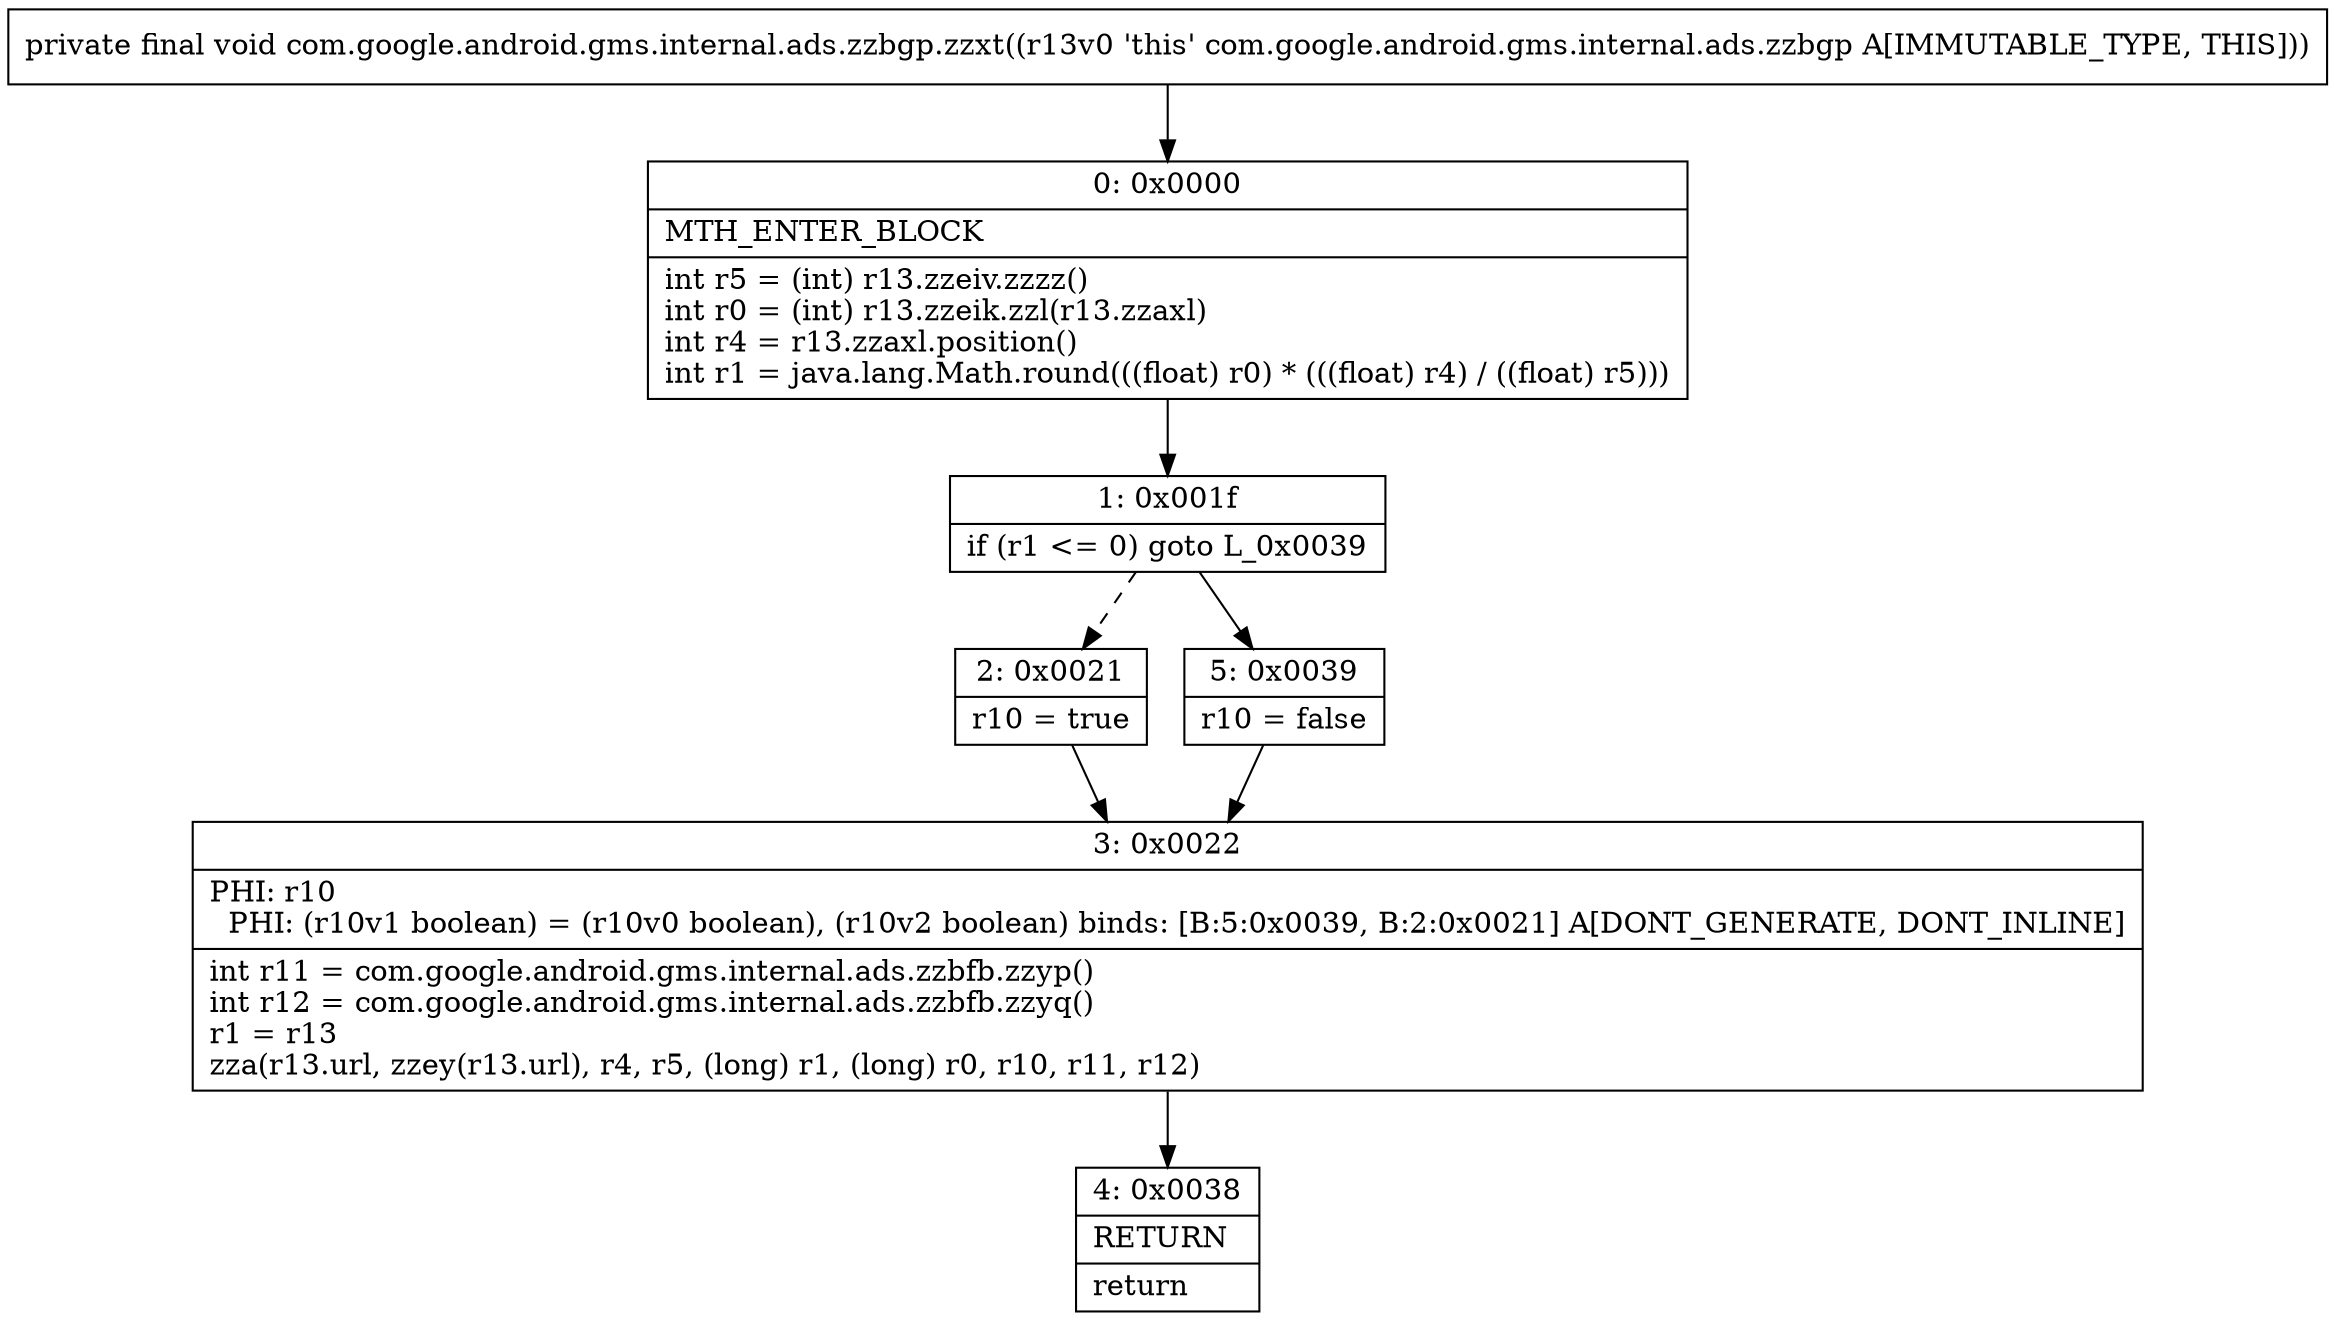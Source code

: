 digraph "CFG forcom.google.android.gms.internal.ads.zzbgp.zzxt()V" {
Node_0 [shape=record,label="{0\:\ 0x0000|MTH_ENTER_BLOCK\l|int r5 = (int) r13.zzeiv.zzzz()\lint r0 = (int) r13.zzeik.zzl(r13.zzaxl)\lint r4 = r13.zzaxl.position()\lint r1 = java.lang.Math.round(((float) r0) * (((float) r4) \/ ((float) r5)))\l}"];
Node_1 [shape=record,label="{1\:\ 0x001f|if (r1 \<= 0) goto L_0x0039\l}"];
Node_2 [shape=record,label="{2\:\ 0x0021|r10 = true\l}"];
Node_3 [shape=record,label="{3\:\ 0x0022|PHI: r10 \l  PHI: (r10v1 boolean) = (r10v0 boolean), (r10v2 boolean) binds: [B:5:0x0039, B:2:0x0021] A[DONT_GENERATE, DONT_INLINE]\l|int r11 = com.google.android.gms.internal.ads.zzbfb.zzyp()\lint r12 = com.google.android.gms.internal.ads.zzbfb.zzyq()\lr1 = r13\lzza(r13.url, zzey(r13.url), r4, r5, (long) r1, (long) r0, r10, r11, r12)\l}"];
Node_4 [shape=record,label="{4\:\ 0x0038|RETURN\l|return\l}"];
Node_5 [shape=record,label="{5\:\ 0x0039|r10 = false\l}"];
MethodNode[shape=record,label="{private final void com.google.android.gms.internal.ads.zzbgp.zzxt((r13v0 'this' com.google.android.gms.internal.ads.zzbgp A[IMMUTABLE_TYPE, THIS])) }"];
MethodNode -> Node_0;
Node_0 -> Node_1;
Node_1 -> Node_2[style=dashed];
Node_1 -> Node_5;
Node_2 -> Node_3;
Node_3 -> Node_4;
Node_5 -> Node_3;
}

